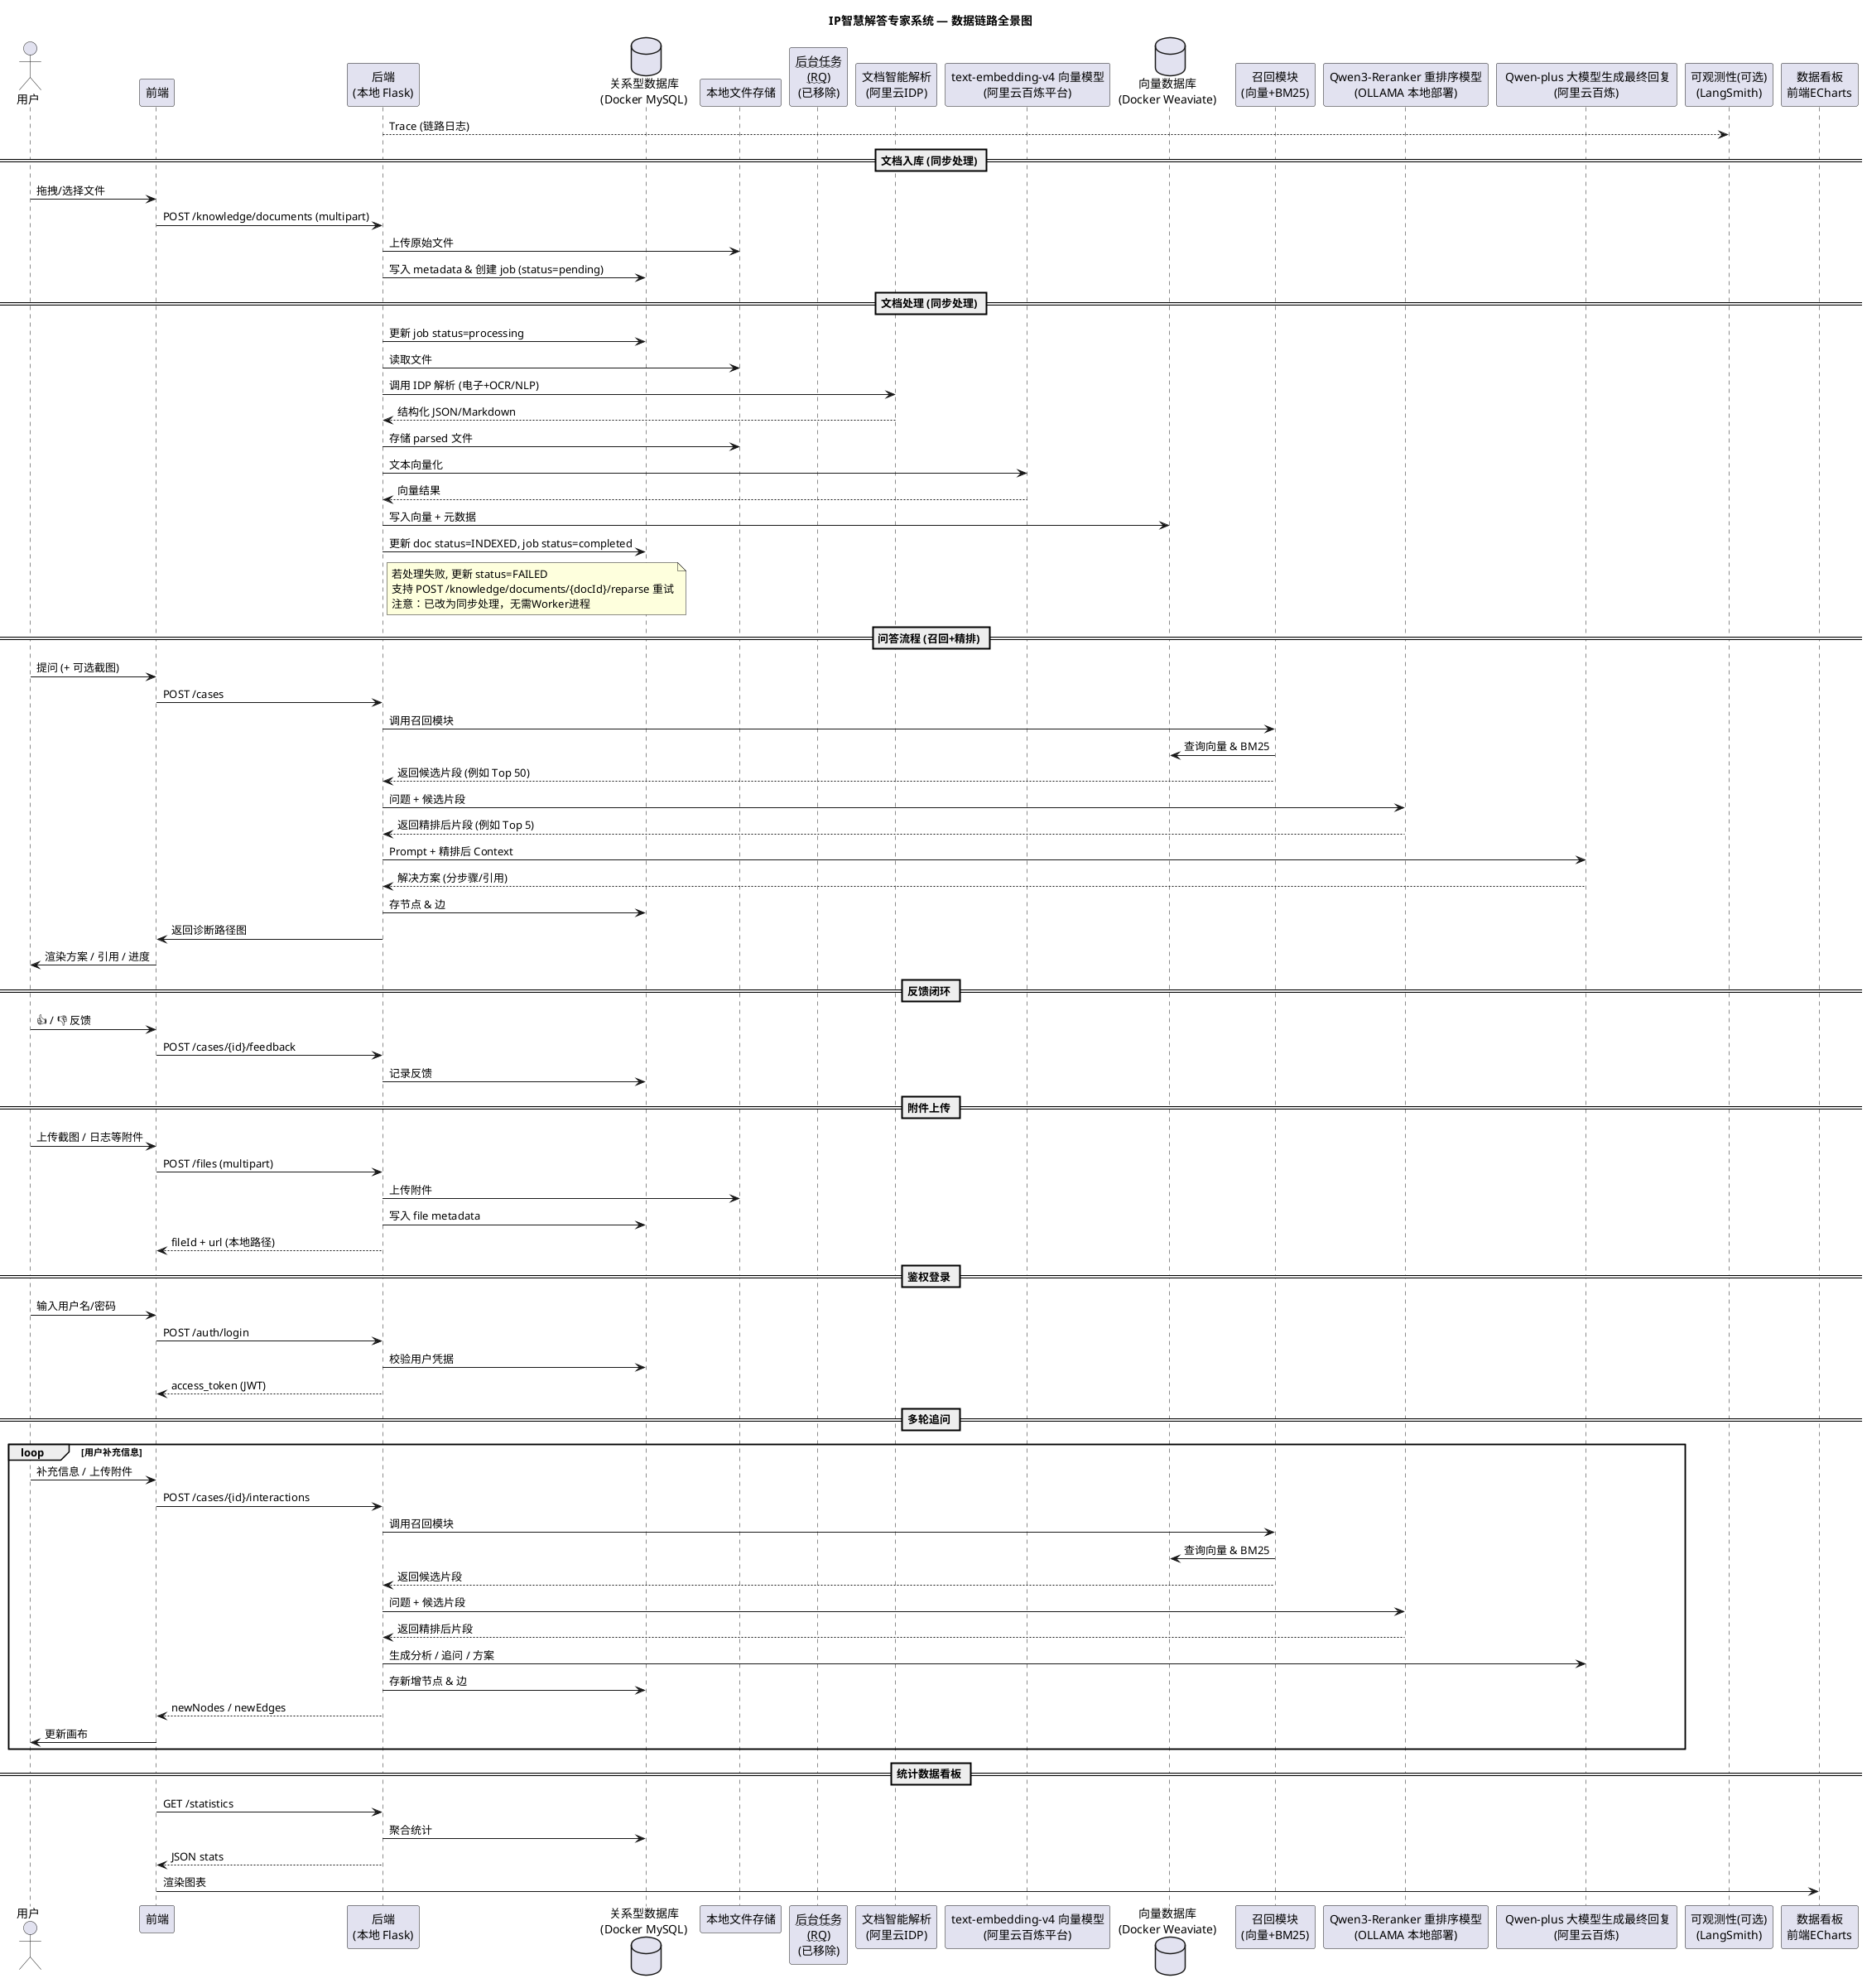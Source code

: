 @startuml DataFlow
' 数据链路全景流程图 (本地化部署版本)
' Author: 项目文档自动生成
' Encoding: UTF-8

title IP智慧解答专家系统 — 数据链路全景图

actor 用户
participant 前端
participant Backend as "后端\n(本地 Flask)"
database RDS as "关系型数据库\n(Docker MySQL)"
participant LocalStorage as "本地文件存储"
participant Worker as "~~后台任务~~\n~~(RQ)~~\n(已移除)"
participant DM as "文档智能解析\n(阿里云IDP)"
participant BGE as "text-embedding-v4 向量模型\n(阿里云百炼平台)"
database VectorDB as "向量数据库\n(Docker Weaviate)"
participant Retriever as "召回模块\n(向量+BM25)"
participant Reranker as "Qwen3-Reranker 重排序模型\n(OLLAMA 本地部署)"
participant Bailian as " Qwen-plus 大模型生成最终回复\n(阿里云百炼)"
participant LangSmith as "可观测性(可选)\n(LangSmith)"
participant Dashboard as "数据看板\n前端ECharts"

Backend --> LangSmith : Trace (链路日志)

== 文档入库 (同步处理) ==
用户 -> 前端 : 拖拽/选择文件
前端 -> Backend : POST /knowledge/documents (multipart)
Backend -> LocalStorage : 上传原始文件
Backend -> RDS : 写入 metadata & 创建 job (status=pending)

== 文档处理 (同步处理) ==
Backend -> RDS : 更新 job status=processing
Backend -> LocalStorage : 读取文件
Backend -> DM : 调用 IDP 解析 (电子+OCR/NLP)
DM --> Backend : 结构化 JSON/Markdown
Backend -> LocalStorage : 存储 parsed 文件
Backend -> BGE : 文本向量化
BGE --> Backend : 向量结果
Backend -> VectorDB : 写入向量 + 元数据
Backend -> RDS : 更新 doc status=INDEXED, job status=completed
note right of Backend
  若处理失败, 更新 status=FAILED
  支持 POST /knowledge/documents/{docId}/reparse 重试
  注意：已改为同步处理，无需Worker进程
end note

== 问答流程 (召回+精排) ==
用户 -> 前端 : 提问 (+ 可选截图)
前端 -> Backend : POST /cases
Backend -> Retriever : 调用召回模块
Retriever -> VectorDB : 查询向量 & BM25
Retriever --> Backend : 返回候选片段 (例如 Top 50)
Backend -> Reranker : 问题 + 候选片段
Reranker --> Backend : 返回精排后片段 (例如 Top 5)
Backend -> Bailian : Prompt + 精排后 Context
Bailian --> Backend : 解决方案 (分步骤/引用)
Backend -> RDS : 存节点 & 边
Backend -> 前端 : 返回诊断路径图
前端 -> 用户 : 渲染方案 / 引用 / 进度

== 反馈闭环 ==
用户 -> 前端 : 👍 / 👎 反馈
前端 -> Backend : POST /cases/{id}/feedback
Backend -> RDS : 记录反馈

== 附件上传 ==
用户 -> 前端 : 上传截图 / 日志等附件
前端 -> Backend : POST /files (multipart)
Backend -> LocalStorage : 上传附件
Backend -> RDS : 写入 file metadata
Backend --> 前端 : fileId + url (本地路径)

== 鉴权登录 ==
用户 -> 前端 : 输入用户名/密码
前端 -> Backend : POST /auth/login
Backend -> RDS : 校验用户凭据
Backend --> 前端 : access_token (JWT)

== 多轮追问 ==
loop 用户补充信息
    用户 -> 前端 : 补充信息 / 上传附件
    前端 -> Backend : POST /cases/{id}/interactions
    Backend -> Retriever : 调用召回模块
    Retriever -> VectorDB : 查询向量 & BM25
    Retriever --> Backend : 返回候选片段
    Backend -> Reranker : 问题 + 候选片段
    Reranker --> Backend : 返回精排后片段
    Backend -> Bailian : 生成分析 / 追问 / 方案
    Backend -> RDS : 存新增节点 & 边
    Backend --> 前端 : newNodes / newEdges
    前端 -> 用户 : 更新画布
end loop

== 统计数据看板 ==
participant Dashboard as "数据看板\n(前端 ECharts)"
前端 -> Backend : GET /statistics
Backend -> RDS : 聚合统计
Backend --> 前端 : JSON stats
前端 -> Dashboard : 渲染图表

@enduml